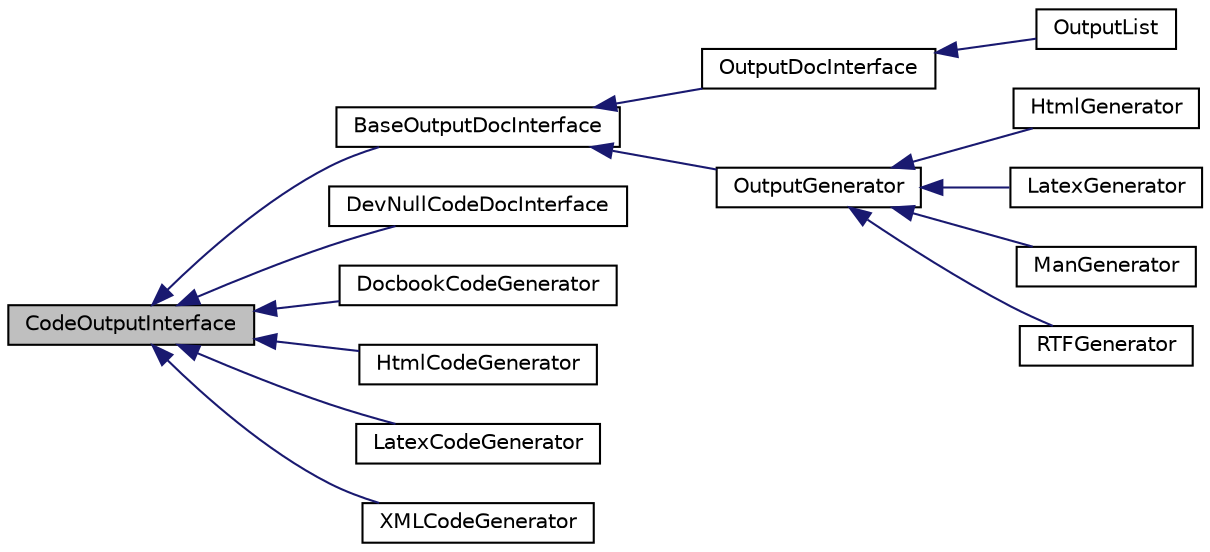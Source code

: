digraph "CodeOutputInterface"
{
 // INTERACTIVE_SVG=YES
  edge [fontname="Helvetica",fontsize="10",labelfontname="Helvetica",labelfontsize="10"];
  node [fontname="Helvetica",fontsize="10",shape=record];
  rankdir="LR";
  Node0 [label="CodeOutputInterface",height=0.2,width=0.4,color="black", fillcolor="grey75", style="filled", fontcolor="black"];
  Node0 -> Node1 [dir="back",color="midnightblue",fontsize="10",style="solid",fontname="Helvetica"];
  Node1 [label="BaseOutputDocInterface",height=0.2,width=0.4,color="black", fillcolor="white", style="filled",URL="$df/d27/class_base_output_doc_interface.html",tooltip="Base Interface used for generating output outside of the comment blocks. "];
  Node1 -> Node2 [dir="back",color="midnightblue",fontsize="10",style="solid",fontname="Helvetica"];
  Node2 [label="OutputDocInterface",height=0.2,width=0.4,color="black", fillcolor="white", style="filled",URL="$d2/d1a/class_output_doc_interface.html",tooltip="Interface used for generating documentation. "];
  Node2 -> Node3 [dir="back",color="midnightblue",fontsize="10",style="solid",fontname="Helvetica"];
  Node3 [label="OutputList",height=0.2,width=0.4,color="black", fillcolor="white", style="filled",URL="$df/dc8/class_output_list.html",tooltip="Class representing a list of output generators that are written to in parallel. "];
  Node1 -> Node4 [dir="back",color="midnightblue",fontsize="10",style="solid",fontname="Helvetica"];
  Node4 [label="OutputGenerator",height=0.2,width=0.4,color="black", fillcolor="white", style="filled",URL="$d3/d8e/class_output_generator.html",tooltip="Abstract output generator. "];
  Node4 -> Node5 [dir="back",color="midnightblue",fontsize="10",style="solid",fontname="Helvetica"];
  Node5 [label="HtmlGenerator",height=0.2,width=0.4,color="black", fillcolor="white", style="filled",URL="$d7/d41/class_html_generator.html",tooltip="Generator for HTML output. "];
  Node4 -> Node6 [dir="back",color="midnightblue",fontsize="10",style="solid",fontname="Helvetica"];
  Node6 [label="LatexGenerator",height=0.2,width=0.4,color="black", fillcolor="white", style="filled",URL="$d3/d77/class_latex_generator.html",tooltip="Generator for LaTeX output. "];
  Node4 -> Node7 [dir="back",color="midnightblue",fontsize="10",style="solid",fontname="Helvetica"];
  Node7 [label="ManGenerator",height=0.2,width=0.4,color="black", fillcolor="white", style="filled",URL="$de/da5/class_man_generator.html",tooltip="Generator for Man page output. "];
  Node4 -> Node8 [dir="back",color="midnightblue",fontsize="10",style="solid",fontname="Helvetica"];
  Node8 [label="RTFGenerator",height=0.2,width=0.4,color="black", fillcolor="white", style="filled",URL="$d0/da4/class_r_t_f_generator.html",tooltip="Generator for RTF output. "];
  Node0 -> Node9 [dir="back",color="midnightblue",fontsize="10",style="solid",fontname="Helvetica"];
  Node9 [label="DevNullCodeDocInterface",height=0.2,width=0.4,color="black", fillcolor="white", style="filled",URL="$dd/d8a/class_dev_null_code_doc_interface.html",tooltip="Class implementing CodeOutputInterface by throwing away everything. "];
  Node0 -> Node10 [dir="back",color="midnightblue",fontsize="10",style="solid",fontname="Helvetica"];
  Node10 [label="DocbookCodeGenerator",height=0.2,width=0.4,color="black", fillcolor="white", style="filled",URL="$d7/d80/class_docbook_code_generator.html"];
  Node0 -> Node11 [dir="back",color="midnightblue",fontsize="10",style="solid",fontname="Helvetica"];
  Node11 [label="HtmlCodeGenerator",height=0.2,width=0.4,color="black", fillcolor="white", style="filled",URL="$da/db6/class_html_code_generator.html"];
  Node0 -> Node12 [dir="back",color="midnightblue",fontsize="10",style="solid",fontname="Helvetica"];
  Node12 [label="LatexCodeGenerator",height=0.2,width=0.4,color="black", fillcolor="white", style="filled",URL="$d0/d37/class_latex_code_generator.html"];
  Node0 -> Node13 [dir="back",color="midnightblue",fontsize="10",style="solid",fontname="Helvetica"];
  Node13 [label="XMLCodeGenerator",height=0.2,width=0.4,color="black", fillcolor="white", style="filled",URL="$dd/d66/class_x_m_l_code_generator.html",tooltip="Generator for producing XML formatted source code. "];
}

